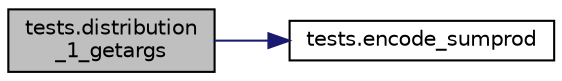 digraph "tests.distribution_1_getargs"
{
  edge [fontname="Helvetica",fontsize="10",labelfontname="Helvetica",labelfontsize="10"];
  node [fontname="Helvetica",fontsize="10",shape=record];
  rankdir="LR";
  Node1 [label="tests.distribution\l_1_getargs",height=0.2,width=0.4,color="black", fillcolor="grey75", style="filled", fontcolor="black"];
  Node1 -> Node2 [color="midnightblue",fontsize="10",style="solid",fontname="Helvetica"];
  Node2 [label="tests.encode_sumprod",height=0.2,width=0.4,color="black", fillcolor="white", style="filled",URL="$namespacetests.html#aefa63b8f00176fe145d0541e25e22c51"];
}
